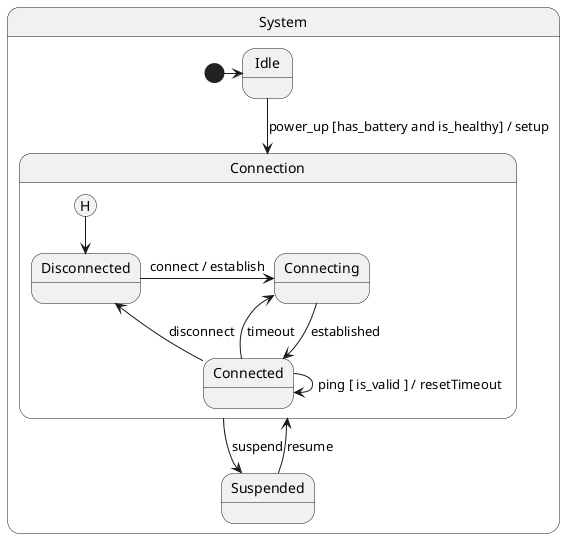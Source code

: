 @startuml

State System {
  state Connection {
    [H] --> Disconnected
    Disconnected -> Connecting: connect / establish
    Connecting --> Connected: established
    Connected --> Connected: ping [ is_valid ] / resetTimeout
    Connected --> Connecting: timeout
    Connected --> Disconnected: disconnect
  }

  [*] -> Idle
  Idle --> Connection: power_up [has_battery and is_healthy] / setup
  Connection --> Suspended: suspend
  Suspended --> Connection: resume
}

@enduml
